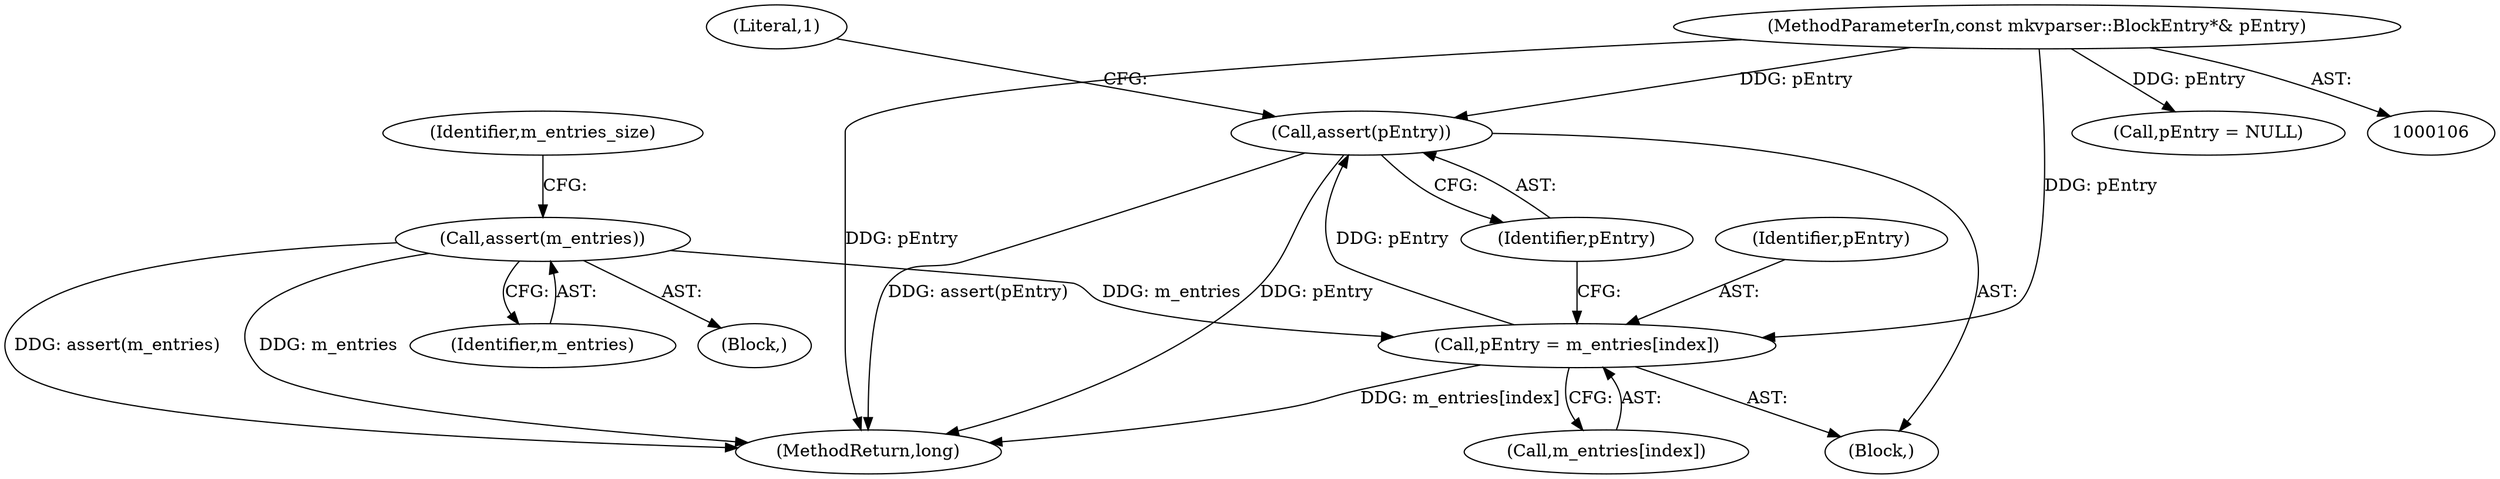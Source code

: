 digraph "1_Android_04839626ed859623901ebd3a5fd483982186b59d_76@API" {
"1000150" [label="(Call,assert(pEntry))"];
"1000145" [label="(Call,pEntry = m_entries[index])"];
"1000130" [label="(Call,assert(m_entries))"];
"1000108" [label="(MethodParameterIn,const mkvparser::BlockEntry*& pEntry)"];
"1000108" [label="(MethodParameterIn,const mkvparser::BlockEntry*& pEntry)"];
"1000147" [label="(Call,m_entries[index])"];
"1000150" [label="(Call,assert(pEntry))"];
"1000130" [label="(Call,assert(m_entries))"];
"1000144" [label="(Block,)"];
"1000131" [label="(Identifier,m_entries)"];
"1000134" [label="(Identifier,m_entries_size)"];
"1000109" [label="(Block,)"];
"1000174" [label="(MethodReturn,long)"];
"1000146" [label="(Identifier,pEntry)"];
"1000145" [label="(Call,pEntry = m_entries[index])"];
"1000153" [label="(Literal,1)"];
"1000151" [label="(Identifier,pEntry)"];
"1000114" [label="(Call,pEntry = NULL)"];
"1000150" -> "1000144"  [label="AST: "];
"1000150" -> "1000151"  [label="CFG: "];
"1000151" -> "1000150"  [label="AST: "];
"1000153" -> "1000150"  [label="CFG: "];
"1000150" -> "1000174"  [label="DDG: assert(pEntry)"];
"1000150" -> "1000174"  [label="DDG: pEntry"];
"1000145" -> "1000150"  [label="DDG: pEntry"];
"1000108" -> "1000150"  [label="DDG: pEntry"];
"1000145" -> "1000144"  [label="AST: "];
"1000145" -> "1000147"  [label="CFG: "];
"1000146" -> "1000145"  [label="AST: "];
"1000147" -> "1000145"  [label="AST: "];
"1000151" -> "1000145"  [label="CFG: "];
"1000145" -> "1000174"  [label="DDG: m_entries[index]"];
"1000130" -> "1000145"  [label="DDG: m_entries"];
"1000108" -> "1000145"  [label="DDG: pEntry"];
"1000130" -> "1000109"  [label="AST: "];
"1000130" -> "1000131"  [label="CFG: "];
"1000131" -> "1000130"  [label="AST: "];
"1000134" -> "1000130"  [label="CFG: "];
"1000130" -> "1000174"  [label="DDG: assert(m_entries)"];
"1000130" -> "1000174"  [label="DDG: m_entries"];
"1000108" -> "1000106"  [label="AST: "];
"1000108" -> "1000174"  [label="DDG: pEntry"];
"1000108" -> "1000114"  [label="DDG: pEntry"];
}
